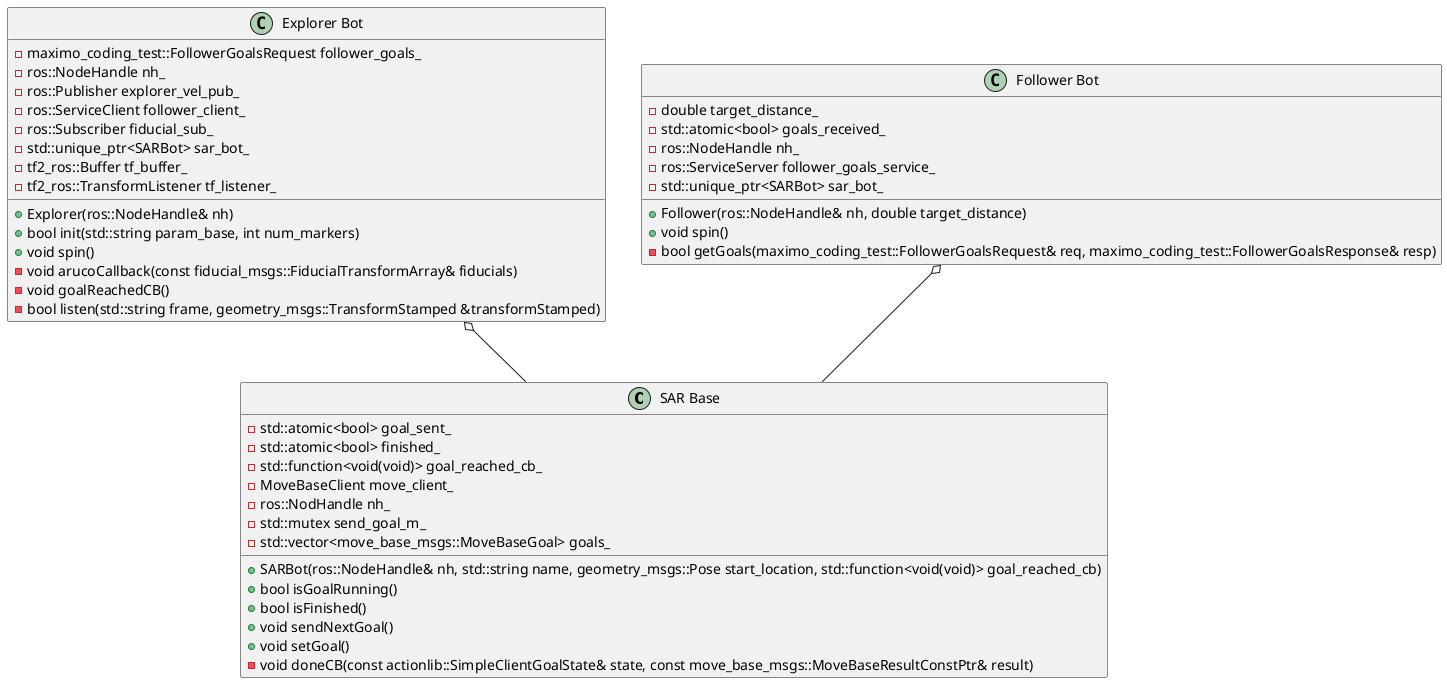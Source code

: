 @startuml classes
    class "SAR Base" as sar {
        {field} -std::atomic<bool> goal_sent_
        {field} -std::atomic<bool> finished_
        {field} -std::function<void(void)> goal_reached_cb_
        {field} -MoveBaseClient move_client_
        {field} -ros::NodHandle nh_
        {field} -std::mutex send_goal_m_
        {field} -std::vector<move_base_msgs::MoveBaseGoal> goals_

        {method} +SARBot(ros::NodeHandle& nh, std::string name, geometry_msgs::Pose start_location, std::function<void(void)> goal_reached_cb)
        {method} +bool isGoalRunning()
        {method} +bool isFinished()
        {method} +void sendNextGoal()
        {method} +void setGoal()
        {method} -void doneCB(const actionlib::SimpleClientGoalState& state, const move_base_msgs::MoveBaseResultConstPtr& result)
    }

    class "Explorer Bot" as explorer {
        {field} -maximo_coding_test::FollowerGoalsRequest follower_goals_
        {field} -ros::NodeHandle nh_
        {field} -ros::Publisher explorer_vel_pub_
        {field} -ros::ServiceClient follower_client_
        {field} -ros::Subscriber fiducial_sub_
        {field} -std::unique_ptr<SARBot> sar_bot_
        {field} -tf2_ros::Buffer tf_buffer_
        {field} -tf2_ros::TransformListener tf_listener_

        {method} +Explorer(ros::NodeHandle& nh)
        {method} +bool init(std::string param_base, int num_markers)
        {method} +void spin()
        {method} -void arucoCallback(const fiducial_msgs::FiducialTransformArray& fiducials)
        {method} -void goalReachedCB()
        {method} -bool listen(std::string frame, geometry_msgs::TransformStamped &transformStamped)

    }
    class "Follower Bot" as follower {
        {field} -double target_distance_
        {field} -std::atomic<bool> goals_received_
        {field} -ros::NodeHandle nh_
        {field} -ros::ServiceServer follower_goals_service_
        {field} -std::unique_ptr<SARBot> sar_bot_

        {method} +Follower(ros::NodeHandle& nh, double target_distance)
        {method} +void spin()
        {method} -bool getGoals(maximo_coding_test::FollowerGoalsRequest& req, maximo_coding_test::FollowerGoalsResponse& resp)
    }

    explorer o-- sar
    follower o-- sar
@enduml